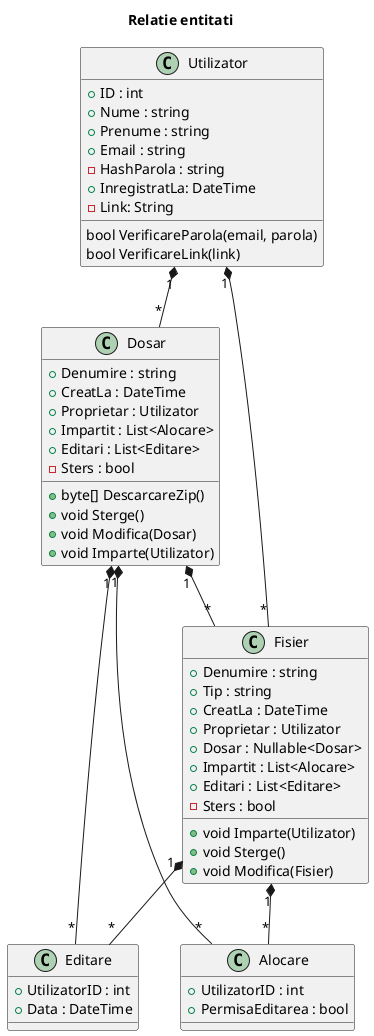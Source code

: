 @startuml

title Relatie entitati

class Utilizator {
    + ID : int
    + Nume : string
    + Prenume : string
    + Email : string
    - HashParola : string
    + InregistratLa: DateTime
    - Link: String
    bool VerificareParola(email, parola)
    bool VerificareLink(link)
}

class Fisier {
    + Denumire : string
    + Tip : string
    + CreatLa : DateTime
    + Proprietar : Utilizator
    + Dosar : Nullable<Dosar>
    + Impartit : List<Alocare>
    + Editari : List<Editare>
    - Sters : bool

    + void Imparte(Utilizator)
    + void Sterge()
    + void Modifica(Fisier)
}

class Alocare {
    + UtilizatorID : int
    + PermisaEditarea : bool
}

class Editare {
    + UtilizatorID : int
    + Data : DateTime
}

class Dosar {
    + Denumire : string
    + CreatLa : DateTime
    + Proprietar : Utilizator
    + Impartit : List<Alocare>
    + Editari : List<Editare>
    - Sters : bool
    
    + byte[] DescarcareZip()
    + void Sterge()
    + void Modifica(Dosar)
    + void Imparte(Utilizator)
}

Utilizator "1" *-- "*" Fisier
Utilizator "1" *-- "*" Dosar
Dosar "1" *-- "*" Alocare
Dosar "1" *-- "*" Editare
Dosar "1" *-- "*" Fisier
Fisier "1" *-- "*" Alocare
Fisier "1" *-- "*" Editare
@enduml